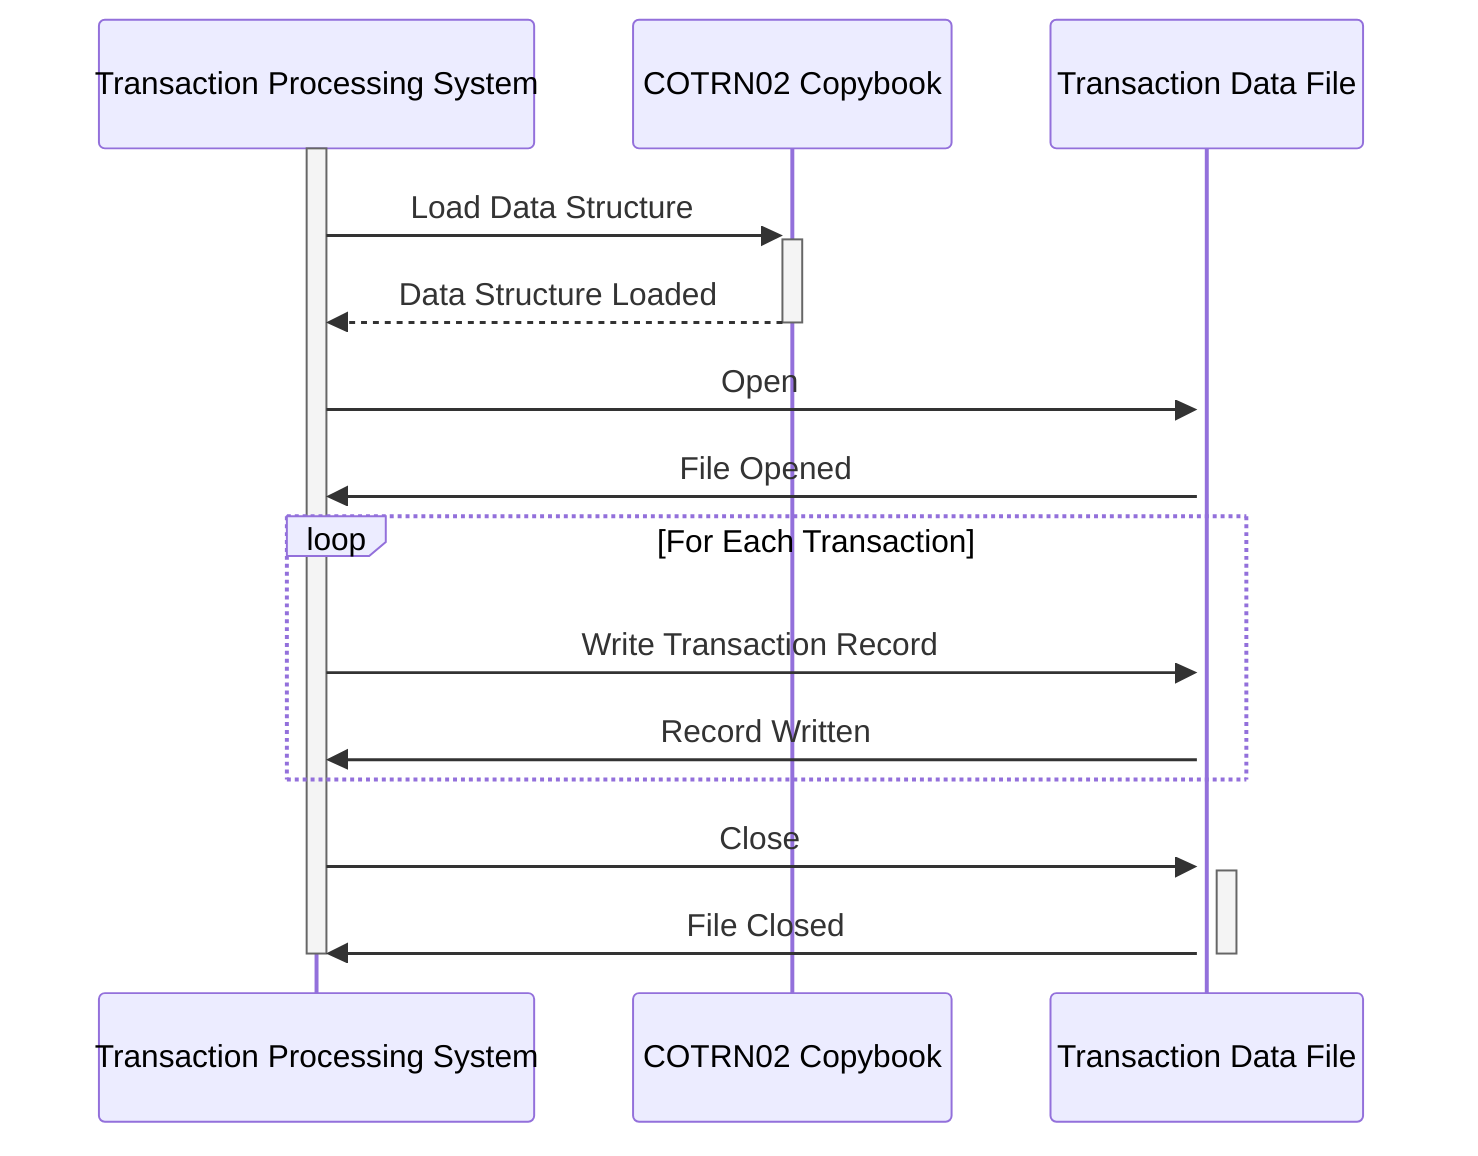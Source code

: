 sequenceDiagram
    %%Indicates the Participants involved in the process
    participant Transaction Processing System
    participant COTRN02 Copybook
    participant Transaction Data File

    activate Transaction Processing System
    Transaction Processing System->>+COTRN02 Copybook: Load Data Structure
    COTRN02 Copybook-->>-Transaction Processing System: Data Structure Loaded

    Transaction Processing System->>+Transaction Data File: Open
    Transaction Data File->>Transaction Processing System: File Opened

    loop For Each Transaction
        Transaction Processing System->>+Transaction Data File: Write Transaction Record
        Transaction Data File->>Transaction Processing System: Record Written
    end

    Transaction Processing System->>+Transaction Data File: Close
    Transaction Data File->>-Transaction Processing System: File Closed
    deactivate Transaction Processing System